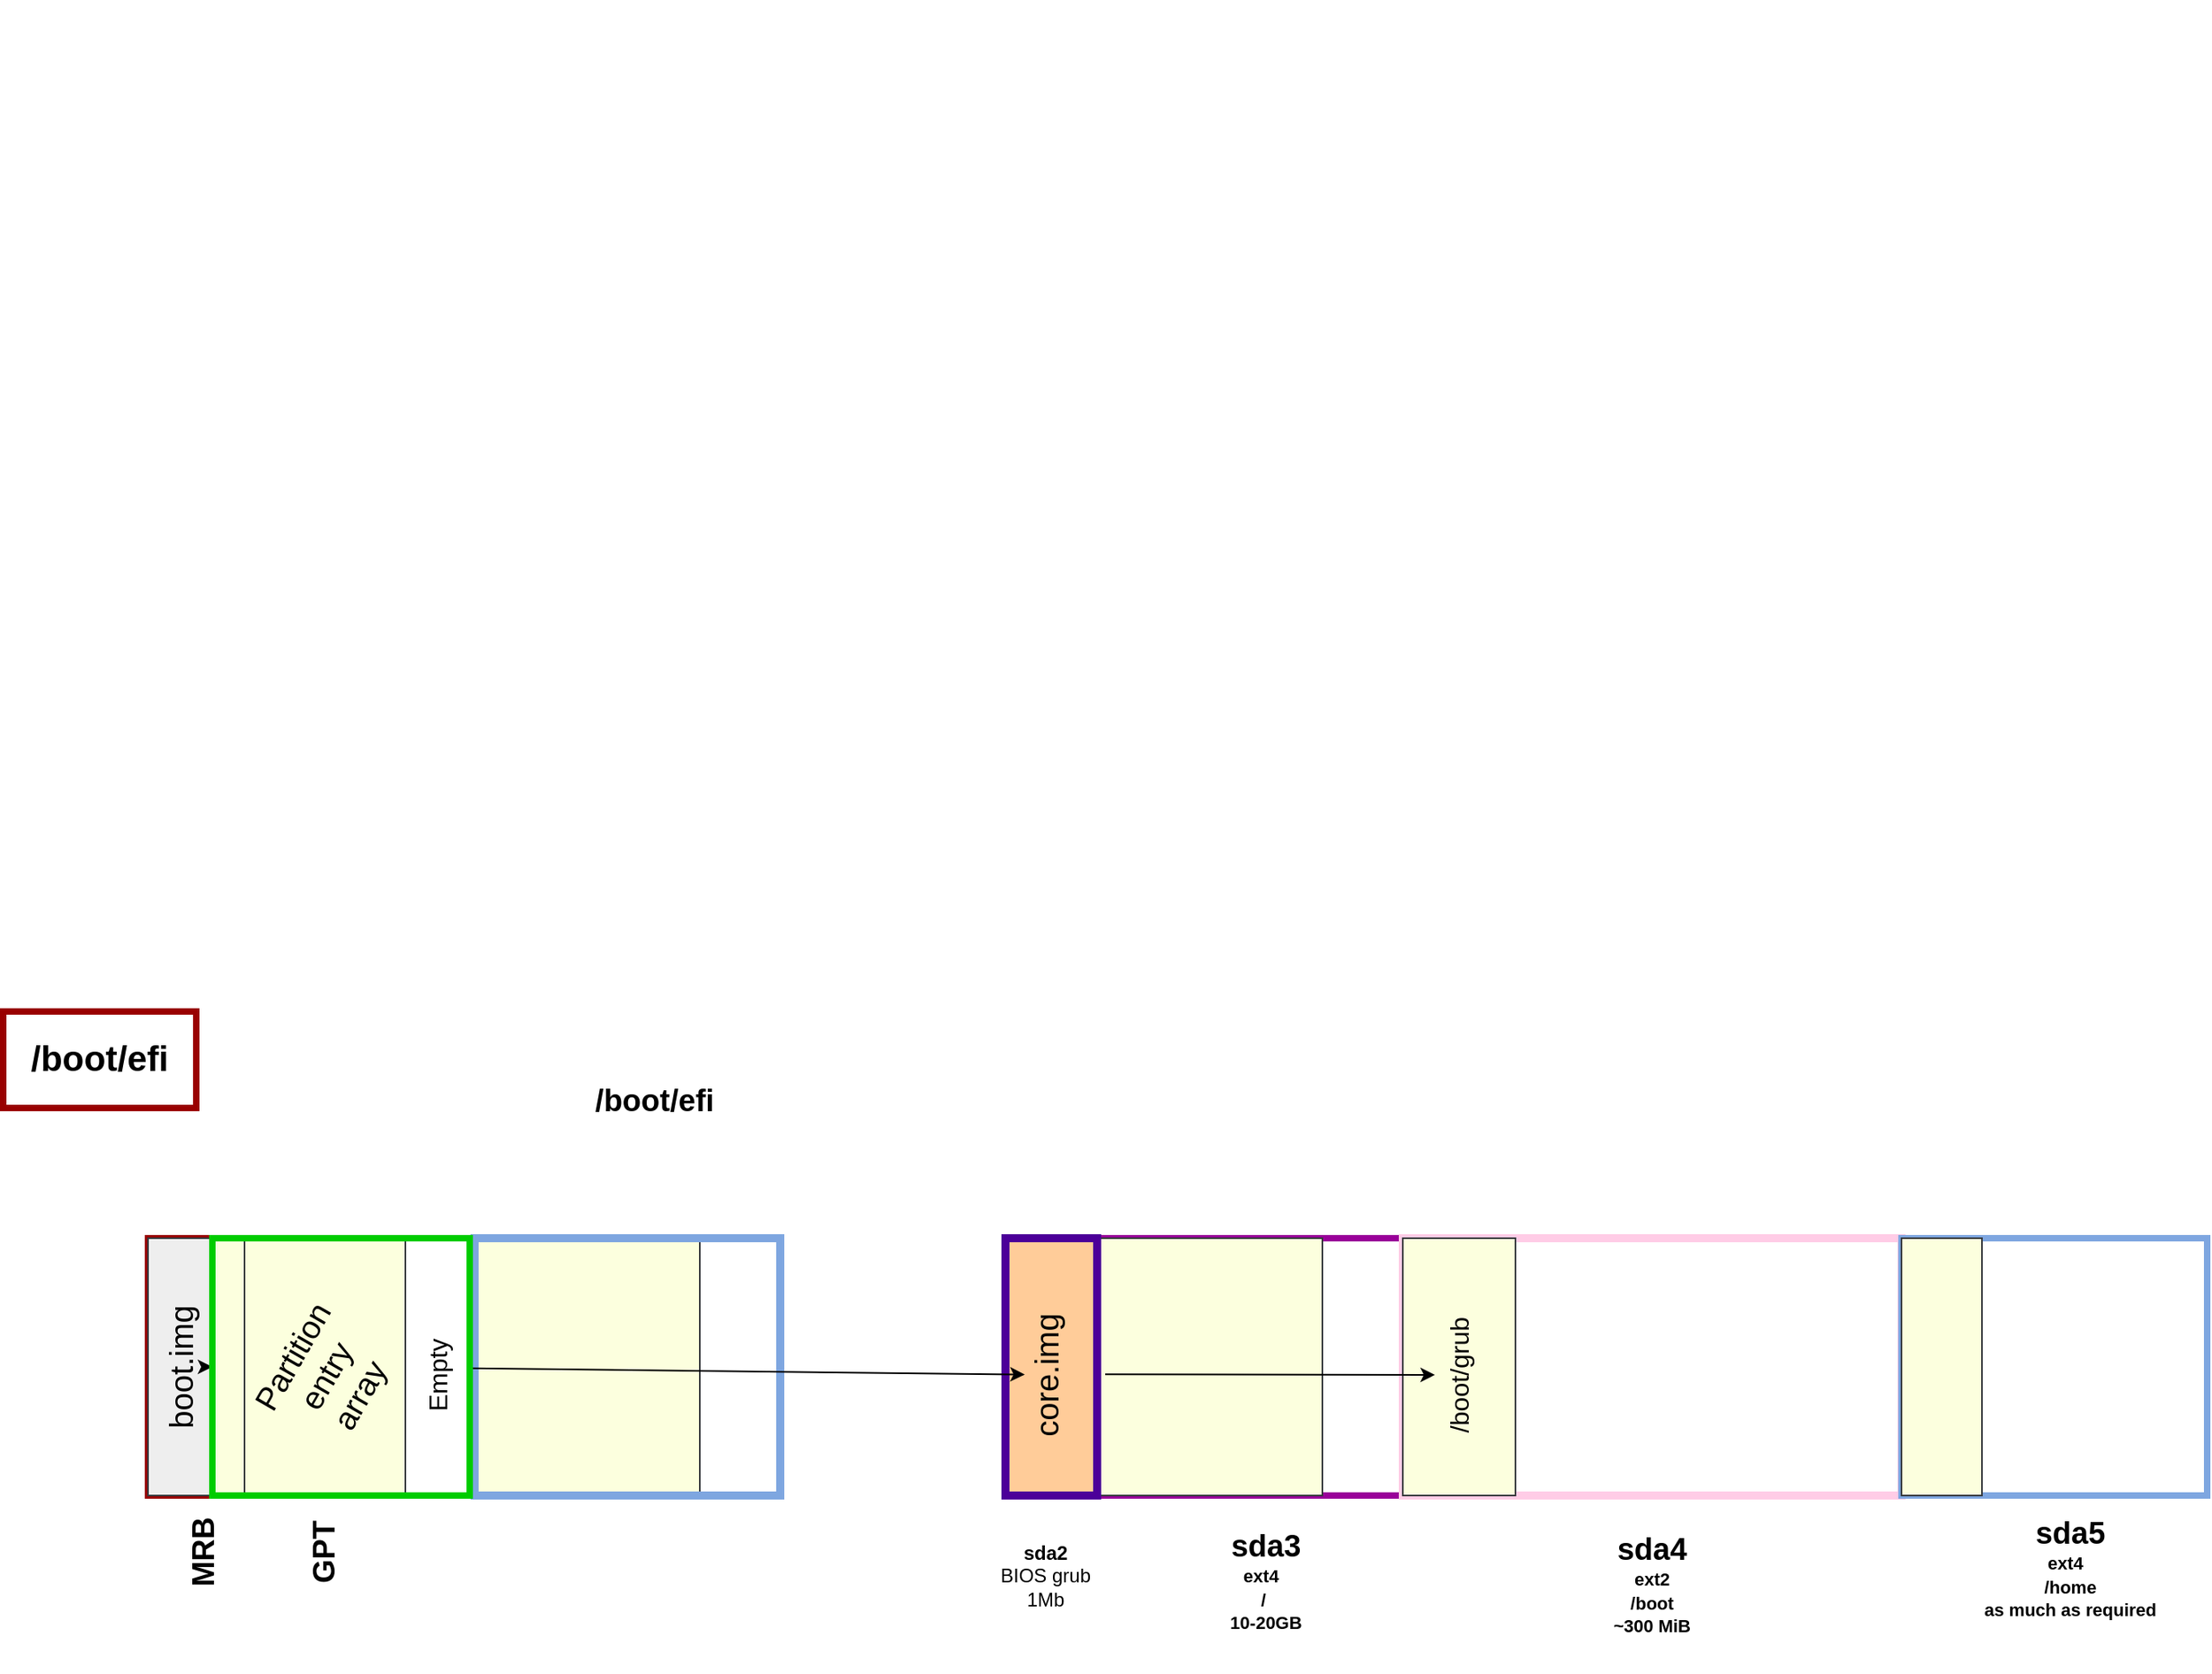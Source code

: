 <mxfile version="25.0.3">
  <diagram name="第 1 页" id="clKLF8cmqk-N_q2jb67s">
    <mxGraphModel dx="3728" dy="1106" grid="1" gridSize="10" guides="1" tooltips="1" connect="1" arrows="1" fold="1" page="1" pageScale="1" pageWidth="827" pageHeight="1169" math="0" shadow="0">
      <root>
        <mxCell id="0" />
        <mxCell id="1" parent="0" />
        <mxCell id="ewwLxB_O-W4zJdkdSMvH-1" value="" style="whiteSpace=wrap;html=1;labelBorderColor=#CC0000;strokeColor=#990000;strokeWidth=4;" vertex="1" parent="1">
          <mxGeometry x="-1160" y="1310" width="40" height="160" as="geometry" />
        </mxCell>
        <mxCell id="ewwLxB_O-W4zJdkdSMvH-2" value="" style="rounded=0;whiteSpace=wrap;html=1;fillColor=#eeeeee;strokeColor=#36393d;fontStyle=0;fontSize=20;" vertex="1" parent="1">
          <mxGeometry x="-1160" y="1310" width="40" height="160" as="geometry" />
        </mxCell>
        <mxCell id="ewwLxB_O-W4zJdkdSMvH-3" value="&lt;font style=&quot;font-size: 20px;&quot;&gt;boot.img&lt;/font&gt;" style="text;strokeColor=none;align=center;fillColor=none;html=1;verticalAlign=middle;whiteSpace=wrap;rounded=0;rotation=-90;" vertex="1" parent="1">
          <mxGeometry x="-1170" y="1375" width="60" height="30" as="geometry" />
        </mxCell>
        <mxCell id="ewwLxB_O-W4zJdkdSMvH-4" value="" style="rounded=0;whiteSpace=wrap;html=1;fillColor=#ffcc99;strokeColor=#36393d;fontStyle=0;fontSize=20;" vertex="1" parent="1">
          <mxGeometry x="-627" y="1310" width="57" height="160" as="geometry" />
        </mxCell>
        <mxCell id="ewwLxB_O-W4zJdkdSMvH-5" value="" style="rounded=0;whiteSpace=wrap;html=1;fontStyle=0;fontSize=20;" vertex="1" parent="1">
          <mxGeometry x="-1000" y="1310" width="40" height="160" as="geometry" />
        </mxCell>
        <mxCell id="ewwLxB_O-W4zJdkdSMvH-6" value="" style="whiteSpace=wrap;html=1;labelBorderColor=#CC0000;strokeColor=#990099;strokeWidth=4;" vertex="1" parent="1">
          <mxGeometry x="-570" y="1310" width="190" height="160" as="geometry" />
        </mxCell>
        <mxCell id="ewwLxB_O-W4zJdkdSMvH-7" value="" style="whiteSpace=wrap;html=1;labelBorderColor=#CC0000;strokeColor=#FFCCE6;strokeWidth=5;" vertex="1" parent="1">
          <mxGeometry x="-380" y="1310" width="310" height="160" as="geometry" />
        </mxCell>
        <mxCell id="ewwLxB_O-W4zJdkdSMvH-8" value="" style="whiteSpace=wrap;html=1;labelBorderColor=#CC0000;strokeColor=#7EA6E0;strokeWidth=4;" vertex="1" parent="1">
          <mxGeometry x="-70" y="1310" width="190" height="160" as="geometry" />
        </mxCell>
        <mxCell id="ewwLxB_O-W4zJdkdSMvH-9" value="" style="rounded=0;whiteSpace=wrap;html=1;fillColor=#FCFFDE;strokeColor=#36393d;fontStyle=0;fontSize=20;" vertex="1" parent="1">
          <mxGeometry x="-957" y="1310" width="140" height="160" as="geometry" />
        </mxCell>
        <mxCell id="ewwLxB_O-W4zJdkdSMvH-10" value="" style="rounded=0;whiteSpace=wrap;html=1;fillColor=#FCFFDE;strokeColor=#36393d;fontStyle=0;fontSize=20;" vertex="1" parent="1">
          <mxGeometry x="-570" y="1310" width="140" height="160" as="geometry" />
        </mxCell>
        <mxCell id="ewwLxB_O-W4zJdkdSMvH-11" value="" style="rounded=0;whiteSpace=wrap;html=1;fillColor=#FCFFDE;strokeColor=#36393d;fontStyle=0;fontSize=20;" vertex="1" parent="1">
          <mxGeometry x="-380" y="1310" width="70" height="160" as="geometry" />
        </mxCell>
        <mxCell id="ewwLxB_O-W4zJdkdSMvH-12" value="&lt;font style=&quot;font-size: 16px;&quot;&gt;/boot/grub&lt;/font&gt;" style="text;strokeColor=none;align=center;fillColor=none;html=1;verticalAlign=middle;whiteSpace=wrap;rounded=0;rotation=-90;" vertex="1" parent="1">
          <mxGeometry x="-415" y="1380" width="140" height="30" as="geometry" />
        </mxCell>
        <mxCell id="ewwLxB_O-W4zJdkdSMvH-13" value="&lt;font style=&quot;font-size: 19px;&quot;&gt;MRB&lt;/font&gt;" style="text;strokeColor=none;align=center;fillColor=none;html=1;verticalAlign=middle;whiteSpace=wrap;rounded=0;fontStyle=1;rotation=-90;" vertex="1" parent="1">
          <mxGeometry x="-1170" y="1490" width="90" height="30" as="geometry" />
        </mxCell>
        <mxCell id="ewwLxB_O-W4zJdkdSMvH-14" value="&lt;span style=&quot;font-size: 19px;&quot;&gt;/boot/efi&lt;/span&gt;" style="text;strokeColor=none;align=center;fillColor=none;html=1;verticalAlign=middle;whiteSpace=wrap;rounded=0;fontStyle=1" vertex="1" parent="1">
          <mxGeometry x="-890" y="1180" width="90" height="90" as="geometry" />
        </mxCell>
        <mxCell id="ewwLxB_O-W4zJdkdSMvH-15" value="&lt;font style=&quot;font-size: 19px;&quot;&gt;sda4&lt;/font&gt;&lt;div&gt;&lt;font style=&quot;font-size: 11px;&quot;&gt;ext2&lt;/font&gt;&lt;/div&gt;&lt;div&gt;&lt;font style=&quot;font-size: 11px;&quot;&gt;/boot&lt;/font&gt;&lt;/div&gt;&lt;div&gt;&lt;font style=&quot;font-size: 11px;&quot;&gt;~300 MiB&lt;/font&gt;&lt;/div&gt;" style="text;strokeColor=none;align=center;fillColor=none;html=1;verticalAlign=middle;whiteSpace=wrap;rounded=0;fontStyle=1" vertex="1" parent="1">
          <mxGeometry x="-300" y="1490" width="150" height="70" as="geometry" />
        </mxCell>
        <mxCell id="ewwLxB_O-W4zJdkdSMvH-16" value="&lt;font style=&quot;font-size: 19px;&quot;&gt;sda3&lt;/font&gt;&lt;div&gt;&lt;span style=&quot;font-size: 11px;&quot;&gt;ext4&amp;nbsp;&amp;nbsp;&lt;/span&gt;&lt;/div&gt;&lt;div&gt;&lt;span style=&quot;font-size: 11px;&quot;&gt;/&amp;nbsp;&lt;/span&gt;&lt;/div&gt;&lt;div&gt;&lt;span style=&quot;font-size: 11px;&quot;&gt;10-20GB&lt;/span&gt;&lt;/div&gt;" style="text;strokeColor=none;align=center;fillColor=none;html=1;verticalAlign=middle;whiteSpace=wrap;rounded=0;fontStyle=1" vertex="1" parent="1">
          <mxGeometry x="-540" y="1465" width="150" height="115" as="geometry" />
        </mxCell>
        <mxCell id="ewwLxB_O-W4zJdkdSMvH-17" value="&lt;font style=&quot;font-size: 19px;&quot;&gt;sda5&lt;/font&gt;&lt;div&gt;&lt;span style=&quot;font-size: 11px;&quot;&gt;ext4&amp;nbsp;&amp;nbsp;&lt;/span&gt;&lt;/div&gt;&lt;div&gt;&lt;span style=&quot;font-size: 11px;&quot;&gt;/home&lt;/span&gt;&lt;/div&gt;&lt;div&gt;&lt;span style=&quot;font-size: 11px;&quot;&gt;as much as required&lt;/span&gt;&lt;/div&gt;" style="text;strokeColor=none;align=center;fillColor=none;html=1;verticalAlign=middle;whiteSpace=wrap;rounded=0;fontStyle=1" vertex="1" parent="1">
          <mxGeometry x="-40" y="1470" width="150" height="90" as="geometry" />
        </mxCell>
        <mxCell id="ewwLxB_O-W4zJdkdSMvH-18" value="" style="rounded=0;whiteSpace=wrap;html=1;fillColor=#FCFFDE;strokeColor=#36393d;fontStyle=0;fontSize=20;" vertex="1" parent="1">
          <mxGeometry x="-70" y="1310" width="50" height="160" as="geometry" />
        </mxCell>
        <mxCell id="ewwLxB_O-W4zJdkdSMvH-19" value="" style="rounded=0;whiteSpace=wrap;html=1;fillColor=#FCFFDE;strokeColor=#36393d;fontStyle=0;fontSize=20;" vertex="1" parent="1">
          <mxGeometry x="-1120" y="1310" width="20" height="160" as="geometry" />
        </mxCell>
        <mxCell id="ewwLxB_O-W4zJdkdSMvH-20" value="" style="rounded=0;whiteSpace=wrap;html=1;fillColor=#FCFFDE;strokeColor=#36393d;fontStyle=0;fontSize=20;" vertex="1" parent="1">
          <mxGeometry x="-1100" y="1310" width="100" height="160" as="geometry" />
        </mxCell>
        <mxCell id="ewwLxB_O-W4zJdkdSMvH-21" value="&lt;font style=&quot;font-size: 20px;&quot;&gt;Partition entry array&lt;/font&gt;" style="text;strokeColor=none;align=center;fillColor=none;html=1;verticalAlign=middle;whiteSpace=wrap;rounded=0;rotation=-60;" vertex="1" parent="1">
          <mxGeometry x="-1080" y="1380" width="60" height="30" as="geometry" />
        </mxCell>
        <mxCell id="ewwLxB_O-W4zJdkdSMvH-22" value="&lt;font style=&quot;font-size: 16px;&quot;&gt;Empty&lt;/font&gt;" style="text;strokeColor=none;align=center;fillColor=none;html=1;verticalAlign=middle;whiteSpace=wrap;rounded=0;rotation=-90;" vertex="1" parent="1">
          <mxGeometry x="-1050" y="1380" width="140" height="30" as="geometry" />
        </mxCell>
        <mxCell id="ewwLxB_O-W4zJdkdSMvH-24" value="" style="whiteSpace=wrap;html=1;labelBorderColor=#CC0000;strokeColor=#7EA6E0;strokeWidth=5;fillColor=none;" vertex="1" parent="1">
          <mxGeometry x="-957" y="1310" width="190" height="160" as="geometry" />
        </mxCell>
        <mxCell id="ewwLxB_O-W4zJdkdSMvH-25" value="&lt;font style=&quot;font-size: 20px;&quot;&gt;core.img&lt;/font&gt;" style="text;strokeColor=none;align=center;fillColor=none;html=1;verticalAlign=middle;whiteSpace=wrap;rounded=0;rotation=-90;" vertex="1" parent="1">
          <mxGeometry x="-632" y="1380" width="60" height="30" as="geometry" />
        </mxCell>
        <mxCell id="ewwLxB_O-W4zJdkdSMvH-26" value="" style="whiteSpace=wrap;html=1;labelBorderColor=#CC0000;strokeColor=#4C0099;strokeWidth=5;fillColor=none;" vertex="1" parent="1">
          <mxGeometry x="-627" y="1310" width="57" height="160" as="geometry" />
        </mxCell>
        <mxCell id="ewwLxB_O-W4zJdkdSMvH-27" value="&lt;font style=&quot;font-size: 12px;&quot;&gt;sda2&lt;/font&gt;&lt;div style=&quot;&quot;&gt;&lt;font style=&quot;font-weight: normal; font-size: 12px;&quot;&gt;BIOS grub&lt;/font&gt;&lt;/div&gt;&lt;div style=&quot;&quot;&gt;&lt;font style=&quot;font-weight: normal; font-size: 12px;&quot;&gt;1Mb&lt;/font&gt;&lt;/div&gt;" style="text;strokeColor=none;align=center;fillColor=none;html=1;verticalAlign=middle;whiteSpace=wrap;rounded=0;fontStyle=1" vertex="1" parent="1">
          <mxGeometry x="-677" y="1490" width="150" height="60" as="geometry" />
        </mxCell>
        <mxCell id="ewwLxB_O-W4zJdkdSMvH-28" value="" style="edgeStyle=none;orthogonalLoop=1;jettySize=auto;html=1;rounded=0;" edge="1" parent="1" source="ewwLxB_O-W4zJdkdSMvH-23">
          <mxGeometry width="80" relative="1" as="geometry">
            <mxPoint x="-660" y="1394.76" as="sourcePoint" />
            <mxPoint x="-615" y="1394.76" as="targetPoint" />
            <Array as="points" />
          </mxGeometry>
        </mxCell>
        <mxCell id="ewwLxB_O-W4zJdkdSMvH-29" value="" style="edgeStyle=none;orthogonalLoop=1;jettySize=auto;html=1;rounded=0;" edge="1" parent="1" target="ewwLxB_O-W4zJdkdSMvH-12">
          <mxGeometry width="80" relative="1" as="geometry">
            <mxPoint x="-565" y="1394.58" as="sourcePoint" />
            <mxPoint x="-505" y="1394.916" as="targetPoint" />
            <Array as="points" />
          </mxGeometry>
        </mxCell>
        <mxCell id="ewwLxB_O-W4zJdkdSMvH-30" value="&lt;font style=&quot;font-size: 19px;&quot;&gt;GPT&lt;/font&gt;" style="text;strokeColor=none;align=center;fillColor=none;html=1;verticalAlign=middle;whiteSpace=wrap;rounded=0;fontStyle=1;rotation=-90;" vertex="1" parent="1">
          <mxGeometry x="-1095" y="1490" width="90" height="30" as="geometry" />
        </mxCell>
        <mxCell id="ewwLxB_O-W4zJdkdSMvH-31" value="" style="shape=image;verticalLabelPosition=bottom;labelBackgroundColor=default;verticalAlign=top;aspect=fixed;imageAspect=0;image=https://upload.wikimedia.org/wikipedia/commons/4/45/GNU_GRUB_components.svg;" vertex="1" parent="1">
          <mxGeometry x="-1071.11" y="540" width="1031.11" height="580" as="geometry" />
        </mxCell>
        <mxCell id="ewwLxB_O-W4zJdkdSMvH-32" value="" style="edgeStyle=none;orthogonalLoop=1;jettySize=auto;html=1;rounded=0;" edge="1" parent="1" source="ewwLxB_O-W4zJdkdSMvH-3" target="ewwLxB_O-W4zJdkdSMvH-23">
          <mxGeometry width="80" relative="1" as="geometry">
            <mxPoint x="-1125" y="1390" as="sourcePoint" />
            <mxPoint x="-615" y="1394.76" as="targetPoint" />
            <Array as="points" />
          </mxGeometry>
        </mxCell>
        <mxCell id="ewwLxB_O-W4zJdkdSMvH-23" value="" style="whiteSpace=wrap;html=1;labelBorderColor=#CC0000;strokeColor=#00CC00;strokeWidth=4;fillColor=none;" vertex="1" parent="1">
          <mxGeometry x="-1120" y="1310" width="160" height="160" as="geometry" />
        </mxCell>
        <mxCell id="ewwLxB_O-W4zJdkdSMvH-33" value="&lt;font style=&quot;font-size: 22px;&quot;&gt;&lt;b&gt;/boot/efi&lt;/b&gt;&lt;/font&gt;" style="rounded=0;whiteSpace=wrap;html=1;strokeColor=#990000;strokeWidth=4;" vertex="1" parent="1">
          <mxGeometry x="-1250" y="1169" width="120" height="60" as="geometry" />
        </mxCell>
      </root>
    </mxGraphModel>
  </diagram>
</mxfile>

